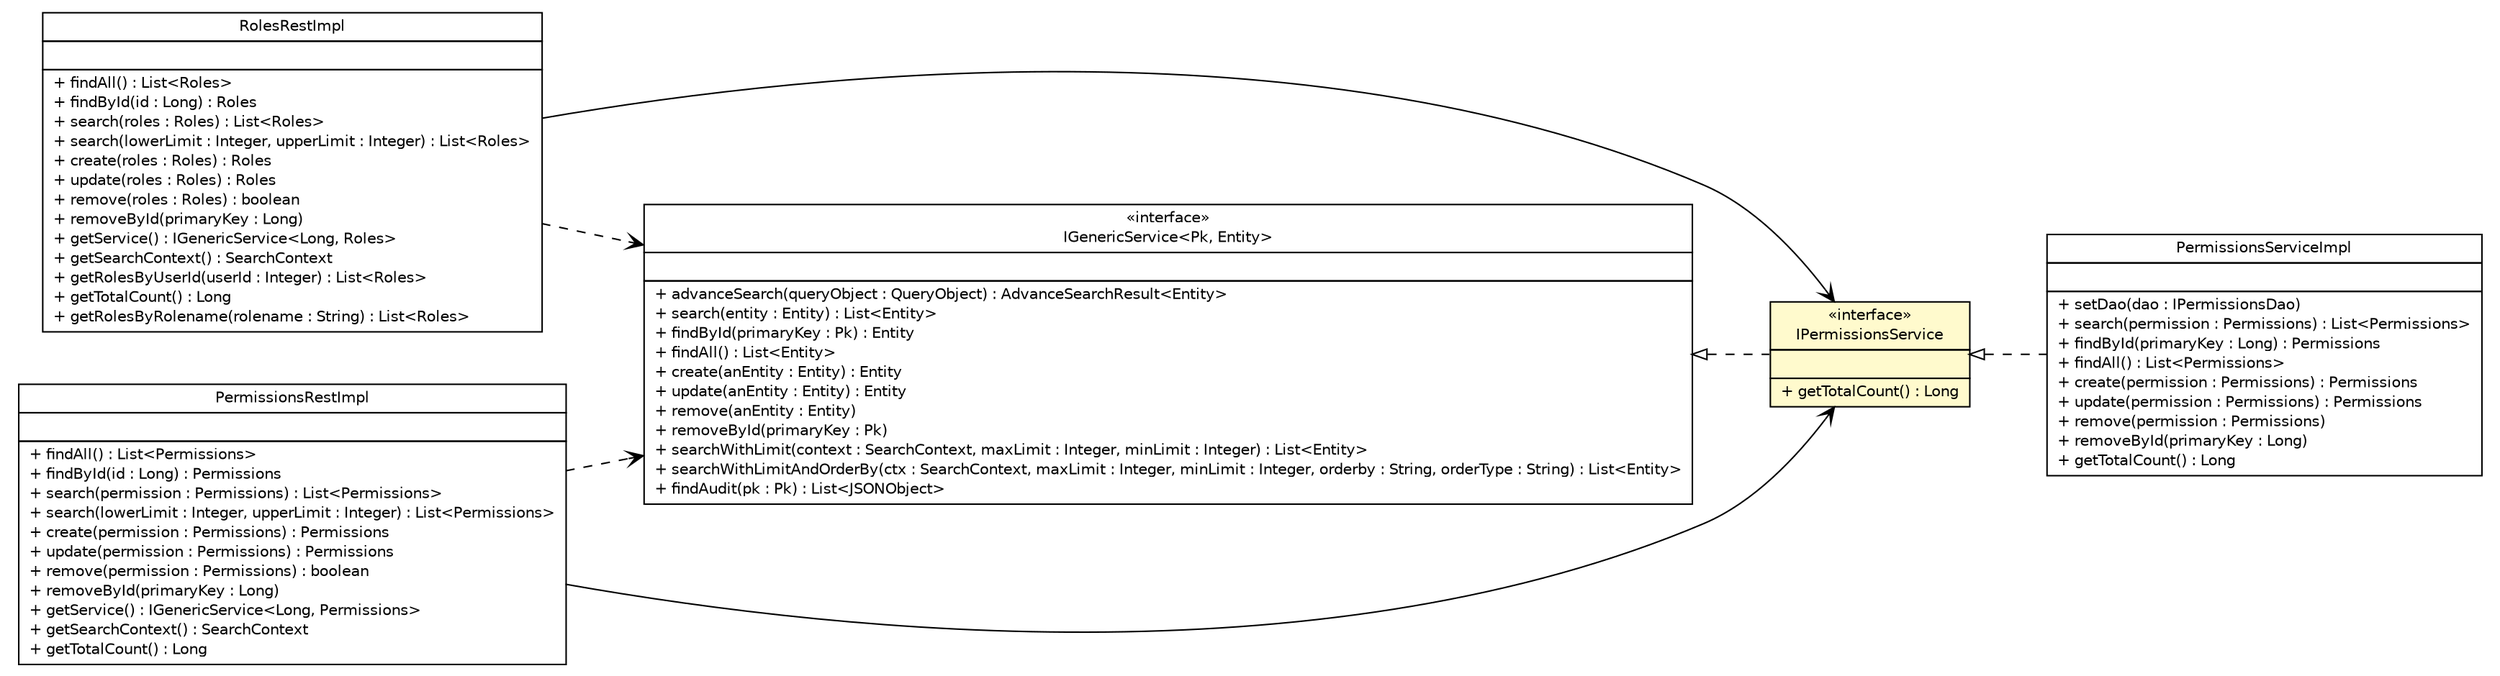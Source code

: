 #!/usr/local/bin/dot
#
# Class diagram 
# Generated by UMLGraph version 5.1 (http://www.umlgraph.org/)
#

digraph G {
	edge [fontname="Helvetica",fontsize=10,labelfontname="Helvetica",labelfontsize=10];
	node [fontname="Helvetica",fontsize=10,shape=plaintext];
	nodesep=0.25;
	ranksep=0.5;
	rankdir=LR;
	// com.inn.headstartdemo.service.IPermissionsService
	c25766 [label=<<table title="com.inn.headstartdemo.service.IPermissionsService" border="0" cellborder="1" cellspacing="0" cellpadding="2" port="p" bgcolor="lemonChiffon" href="./IPermissionsService.html">
		<tr><td><table border="0" cellspacing="0" cellpadding="1">
<tr><td align="center" balign="center"> &#171;interface&#187; </td></tr>
<tr><td align="center" balign="center"> IPermissionsService </td></tr>
		</table></td></tr>
		<tr><td><table border="0" cellspacing="0" cellpadding="1">
<tr><td align="left" balign="left">  </td></tr>
		</table></td></tr>
		<tr><td><table border="0" cellspacing="0" cellpadding="1">
<tr><td align="left" balign="left"> + getTotalCount() : Long </td></tr>
		</table></td></tr>
		</table>>, fontname="Helvetica", fontcolor="black", fontsize=10.0];
	// com.inn.headstartdemo.service.generic.IGenericService<Pk, Entity>
	c25779 [label=<<table title="com.inn.headstartdemo.service.generic.IGenericService" border="0" cellborder="1" cellspacing="0" cellpadding="2" port="p" href="./generic/IGenericService.html">
		<tr><td><table border="0" cellspacing="0" cellpadding="1">
<tr><td align="center" balign="center"> &#171;interface&#187; </td></tr>
<tr><td align="center" balign="center"> IGenericService&lt;Pk, Entity&gt; </td></tr>
		</table></td></tr>
		<tr><td><table border="0" cellspacing="0" cellpadding="1">
<tr><td align="left" balign="left">  </td></tr>
		</table></td></tr>
		<tr><td><table border="0" cellspacing="0" cellpadding="1">
<tr><td align="left" balign="left"> + advanceSearch(queryObject : QueryObject) : AdvanceSearchResult&lt;Entity&gt; </td></tr>
<tr><td align="left" balign="left"> + search(entity : Entity) : List&lt;Entity&gt; </td></tr>
<tr><td align="left" balign="left"> + findById(primaryKey : Pk) : Entity </td></tr>
<tr><td align="left" balign="left"> + findAll() : List&lt;Entity&gt; </td></tr>
<tr><td align="left" balign="left"> + create(anEntity : Entity) : Entity </td></tr>
<tr><td align="left" balign="left"> + update(anEntity : Entity) : Entity </td></tr>
<tr><td align="left" balign="left"> + remove(anEntity : Entity) </td></tr>
<tr><td align="left" balign="left"> + removeById(primaryKey : Pk) </td></tr>
<tr><td align="left" balign="left"> + searchWithLimit(context : SearchContext, maxLimit : Integer, minLimit : Integer) : List&lt;Entity&gt; </td></tr>
<tr><td align="left" balign="left"> + searchWithLimitAndOrderBy(ctx : SearchContext, maxLimit : Integer, minLimit : Integer, orderby : String, orderType : String) : List&lt;Entity&gt; </td></tr>
<tr><td align="left" balign="left"> + findAudit(pk : Pk) : List&lt;JSONObject&gt; </td></tr>
		</table></td></tr>
		</table>>, fontname="Helvetica", fontcolor="black", fontsize=10.0];
	// com.inn.headstartdemo.service.impl.PermissionsServiceImpl
	c25792 [label=<<table title="com.inn.headstartdemo.service.impl.PermissionsServiceImpl" border="0" cellborder="1" cellspacing="0" cellpadding="2" port="p" href="./impl/PermissionsServiceImpl.html">
		<tr><td><table border="0" cellspacing="0" cellpadding="1">
<tr><td align="center" balign="center"> PermissionsServiceImpl </td></tr>
		</table></td></tr>
		<tr><td><table border="0" cellspacing="0" cellpadding="1">
<tr><td align="left" balign="left">  </td></tr>
		</table></td></tr>
		<tr><td><table border="0" cellspacing="0" cellpadding="1">
<tr><td align="left" balign="left"> + setDao(dao : IPermissionsDao) </td></tr>
<tr><td align="left" balign="left"> + search(permission : Permissions) : List&lt;Permissions&gt; </td></tr>
<tr><td align="left" balign="left"> + findById(primaryKey : Long) : Permissions </td></tr>
<tr><td align="left" balign="left"> + findAll() : List&lt;Permissions&gt; </td></tr>
<tr><td align="left" balign="left"> + create(permission : Permissions) : Permissions </td></tr>
<tr><td align="left" balign="left"> + update(permission : Permissions) : Permissions </td></tr>
<tr><td align="left" balign="left"> + remove(permission : Permissions) </td></tr>
<tr><td align="left" balign="left"> + removeById(primaryKey : Long) </td></tr>
<tr><td align="left" balign="left"> + getTotalCount() : Long </td></tr>
		</table></td></tr>
		</table>>, fontname="Helvetica", fontcolor="black", fontsize=10.0];
	// com.inn.headstartdemo.rest.impl.RolesRestImpl
	c25821 [label=<<table title="com.inn.headstartdemo.rest.impl.RolesRestImpl" border="0" cellborder="1" cellspacing="0" cellpadding="2" port="p" href="../rest/impl/RolesRestImpl.html">
		<tr><td><table border="0" cellspacing="0" cellpadding="1">
<tr><td align="center" balign="center"> RolesRestImpl </td></tr>
		</table></td></tr>
		<tr><td><table border="0" cellspacing="0" cellpadding="1">
<tr><td align="left" balign="left">  </td></tr>
		</table></td></tr>
		<tr><td><table border="0" cellspacing="0" cellpadding="1">
<tr><td align="left" balign="left"> + findAll() : List&lt;Roles&gt; </td></tr>
<tr><td align="left" balign="left"> + findById(id : Long) : Roles </td></tr>
<tr><td align="left" balign="left"> + search(roles : Roles) : List&lt;Roles&gt; </td></tr>
<tr><td align="left" balign="left"> + search(lowerLimit : Integer, upperLimit : Integer) : List&lt;Roles&gt; </td></tr>
<tr><td align="left" balign="left"> + create(roles : Roles) : Roles </td></tr>
<tr><td align="left" balign="left"> + update(roles : Roles) : Roles </td></tr>
<tr><td align="left" balign="left"> + remove(roles : Roles) : boolean </td></tr>
<tr><td align="left" balign="left"> + removeById(primaryKey : Long) </td></tr>
<tr><td align="left" balign="left"> + getService() : IGenericService&lt;Long, Roles&gt; </td></tr>
<tr><td align="left" balign="left"> + getSearchContext() : SearchContext </td></tr>
<tr><td align="left" balign="left"> + getRolesByUserId(userId : Integer) : List&lt;Roles&gt; </td></tr>
<tr><td align="left" balign="left"> + getTotalCount() : Long </td></tr>
<tr><td align="left" balign="left"> + getRolesByRolename(rolename : String) : List&lt;Roles&gt; </td></tr>
		</table></td></tr>
		</table>>, fontname="Helvetica", fontcolor="black", fontsize=10.0];
	// com.inn.headstartdemo.rest.impl.PermissionsRestImpl
	c25831 [label=<<table title="com.inn.headstartdemo.rest.impl.PermissionsRestImpl" border="0" cellborder="1" cellspacing="0" cellpadding="2" port="p" href="../rest/impl/PermissionsRestImpl.html">
		<tr><td><table border="0" cellspacing="0" cellpadding="1">
<tr><td align="center" balign="center"> PermissionsRestImpl </td></tr>
		</table></td></tr>
		<tr><td><table border="0" cellspacing="0" cellpadding="1">
<tr><td align="left" balign="left">  </td></tr>
		</table></td></tr>
		<tr><td><table border="0" cellspacing="0" cellpadding="1">
<tr><td align="left" balign="left"> + findAll() : List&lt;Permissions&gt; </td></tr>
<tr><td align="left" balign="left"> + findById(id : Long) : Permissions </td></tr>
<tr><td align="left" balign="left"> + search(permission : Permissions) : List&lt;Permissions&gt; </td></tr>
<tr><td align="left" balign="left"> + search(lowerLimit : Integer, upperLimit : Integer) : List&lt;Permissions&gt; </td></tr>
<tr><td align="left" balign="left"> + create(permission : Permissions) : Permissions </td></tr>
<tr><td align="left" balign="left"> + update(permission : Permissions) : Permissions </td></tr>
<tr><td align="left" balign="left"> + remove(permission : Permissions) : boolean </td></tr>
<tr><td align="left" balign="left"> + removeById(primaryKey : Long) </td></tr>
<tr><td align="left" balign="left"> + getService() : IGenericService&lt;Long, Permissions&gt; </td></tr>
<tr><td align="left" balign="left"> + getSearchContext() : SearchContext </td></tr>
<tr><td align="left" balign="left"> + getTotalCount() : Long </td></tr>
		</table></td></tr>
		</table>>, fontname="Helvetica", fontcolor="black", fontsize=10.0];
	//com.inn.headstartdemo.service.IPermissionsService implements com.inn.headstartdemo.service.generic.IGenericService<Pk, Entity>
	c25779:p -> c25766:p [dir=back,arrowtail=empty,style=dashed];
	//com.inn.headstartdemo.service.impl.PermissionsServiceImpl implements com.inn.headstartdemo.service.IPermissionsService
	c25766:p -> c25792:p [dir=back,arrowtail=empty,style=dashed];
	// com.inn.headstartdemo.rest.impl.RolesRestImpl NAVASSOC com.inn.headstartdemo.service.IPermissionsService
	c25821:p -> c25766:p [taillabel="", label="", headlabel="", fontname="Helvetica", fontcolor="black", fontsize=10.0, color="black", arrowhead=open];
	// com.inn.headstartdemo.rest.impl.PermissionsRestImpl NAVASSOC com.inn.headstartdemo.service.IPermissionsService
	c25831:p -> c25766:p [taillabel="", label="", headlabel="", fontname="Helvetica", fontcolor="black", fontsize=10.0, color="black", arrowhead=open];
	// com.inn.headstartdemo.rest.impl.RolesRestImpl DEPEND com.inn.headstartdemo.service.generic.IGenericService<Pk, Entity>
	c25821:p -> c25779:p [taillabel="", label="", headlabel="", fontname="Helvetica", fontcolor="black", fontsize=10.0, color="black", arrowhead=open, style=dashed];
	// com.inn.headstartdemo.rest.impl.PermissionsRestImpl DEPEND com.inn.headstartdemo.service.generic.IGenericService<Pk, Entity>
	c25831:p -> c25779:p [taillabel="", label="", headlabel="", fontname="Helvetica", fontcolor="black", fontsize=10.0, color="black", arrowhead=open, style=dashed];
}

